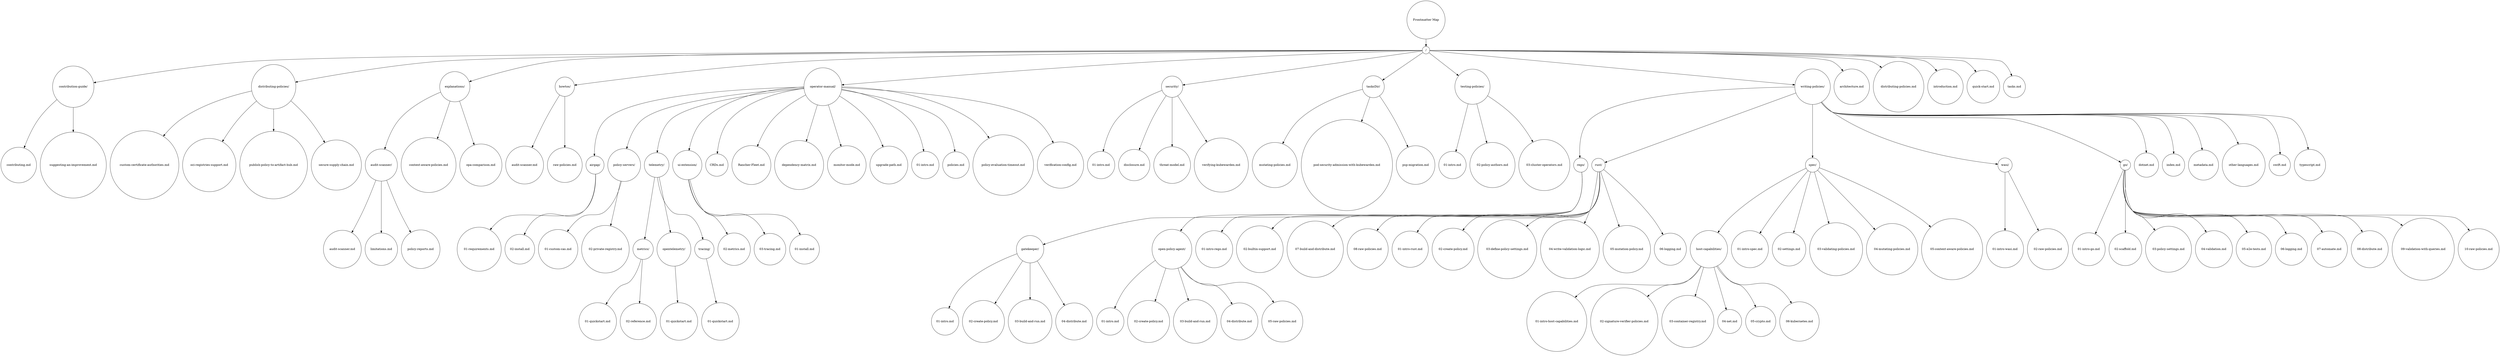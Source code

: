 digraph tree {
	"root" [label="Frontmatter Map", shape=circle]
	"/" [label="/", shape=circle]
	"contribution-guide/" [label="contribution-guide/", shape=circle]
	"distributing-policies/" [label="distributing-policies/", shape=circle]
	"explanations/" [label="explanations/", shape=circle]
	"howtos/" [label="howtos/", shape=circle]
	"operator-manual/" [label="operator-manual/", shape=circle]
	"security/" [label="security/", shape=circle]
	"tasksDir/" [label="tasksDir/", shape=circle]
	"testing-policies/" [label="testing-policies/", shape=circle]
	"writing-policies/" [label="writing-policies/", shape=circle]
	"/architecture.md" [label="architecture.md", shape=circle]
	"/distributing-policies.md" [label="distributing-policies.md", shape=circle]
	"/introduction.md" [label="introduction.md", shape=circle]
	"/quick-start.md" [label="quick-start.md", shape=circle]
	"/tasks.md" [label="tasks.md", shape=circle]
	"/contribution-guide/contributing.md" [label="contributing.md", shape=circle]
	"/contribution-guide/suggesting-an-improvement.md" [label="suggesting-an-improvement.md", shape=circle]
	"/distributing-policies/custom-certificate-authorities.md" [label="custom-certificate-authorities.md", shape=circle]
	"/distributing-policies/oci-registries-support.md" [label="oci-registries-support.md", shape=circle]
	"/distributing-policies/publish-policy-to-artifact-hub.md" [label="publish-policy-to-artifact-hub.md", shape=circle]
	"/distributing-policies/secure-supply-chain.md" [label="secure-supply-chain.md", shape=circle]
	"audit-scanner/" [label="audit-scanner/", shape=circle]
	"/explanations/context-aware-policies.md" [label="context-aware-policies.md", shape=circle]
	"/explanations/opa-comparison.md" [label="opa-comparison.md", shape=circle]
	"/howtos/audit-scanner.md" [label="audit-scanner.md", shape=circle]
	"/howtos/raw-policies.md" [label="raw-policies.md", shape=circle]
	"airgap/" [label="airgap/", shape=circle]
	"policy-servers/" [label="policy-servers/", shape=circle]
	"telemetry/" [label="telemetry/", shape=circle]
	"ui-extension/" [label="ui-extension/", shape=circle]
	"/operator-manual/CRDs.md" [label="CRDs.md", shape=circle]
	"/operator-manual/Rancher-Fleet.md" [label="Rancher-Fleet.md", shape=circle]
	"/operator-manual/dependency-matrix.md" [label="dependency-matrix.md", shape=circle]
	"/operator-manual/monitor-mode.md" [label="monitor-mode.md", shape=circle]
	"/operator-manual/upgrade-path.md" [label="upgrade-path.md", shape=circle]
	"/operator-manual/01-intro.md" [label="01-intro.md", shape=circle]
	"/operator-manual/policies.md" [label="policies.md", shape=circle]
	"/operator-manual/policy-evaluation-timeout.md" [label="policy-evaluation-timeout.md", shape=circle]
	"/operator-manual/verification-config.md" [label="verification-config.md", shape=circle]
	"/security/01-intro.md" [label="01-intro.md", shape=circle]
	"/security/disclosure.md" [label="disclosure.md", shape=circle]
	"/security/threat-model.md" [label="threat-model.md", shape=circle]
	"/security/verifying-kubewarden.md" [label="verifying-kubewarden.md", shape=circle]
	"/tasksDir/mutating-policies.md" [label="mutating-policies.md", shape=circle]
	"/tasksDir/pod-security-admission-with-kubewarden.md" [label="pod-security-admission-with-kubewarden.md", shape=circle]
	"/tasksDir/psp-migration.md" [label="psp-migration.md", shape=circle]
	"/testing-policies/01-intro.md" [label="01-intro.md", shape=circle]
	"/testing-policies/02-policy-authors.md" [label="02-policy-authors.md", shape=circle]
	"/testing-policies/03-cluster-operators.md" [label="03-cluster-operators.md", shape=circle]
	"rego/" [label="rego/", shape=circle]
	"rust/" [label="rust/", shape=circle]
	"spec/" [label="spec/", shape=circle]
	"wasi/" [label="wasi/", shape=circle]
	"go/" [label="go/", shape=circle]
	"/writing-policies/dotnet.md" [label="dotnet.md", shape=circle]
	"/writing-policies/index.md" [label="index.md", shape=circle]
	"/writing-policies/metadata.md" [label="metadata.md", shape=circle]
	"/writing-policies/other-languages.md" [label="other-languages.md", shape=circle]
	"/writing-policies/swift.md" [label="swift.md", shape=circle]
	"/writing-policies/typescript.md" [label="typescript.md", shape=circle]
	"/explanations/audit-scanner/audit-scanner.md" [label="audit-scanner.md", shape=circle]
	"/explanations/audit-scanner/limitations.md" [label="limitations.md", shape=circle]
	"/explanations/audit-scanner/policy-reports.md" [label="policy-reports.md", shape=circle]
	"/operator-manual/airgap/01-requirements.md" [label="01-requirements.md", shape=circle]
	"/operator-manual/airgap/02-install.md" [label="02-install.md", shape=circle]
	"/operator-manual/policy-servers/01-custom-cas.md" [label="01-custom-cas.md", shape=circle]
	"/operator-manual/policy-servers/02-private-registry.md" [label="02-private-registry.md", shape=circle]
	"metrics/" [label="metrics/", shape=circle]
	"opentelemetry/" [label="opentelemetry/", shape=circle]
	"tracing/" [label="tracing/", shape=circle]
	"/operator-manual/ui-extension/02-metrics.md" [label="02-metrics.md", shape=circle]
	"/operator-manual/ui-extension/03-tracing.md" [label="03-tracing.md", shape=circle]
	"/operator-manual/ui-extension/01-install.md" [label="01-install.md", shape=circle]
	"gatekeeper/" [label="gatekeeper/", shape=circle]
	"open-policy-agent/" [label="open-policy-agent/", shape=circle]
	"/writing-policies/rego/01-intro-rego.md" [label="01-intro-rego.md", shape=circle]
	"/writing-policies/rego/02-builtin-support.md" [label="02-builtin-support.md", shape=circle]
	"/writing-policies/rust/07-build-and-distribute.md" [label="07-build-and-distribute.md", shape=circle]
	"/writing-policies/rust/08-raw-policies.md" [label="08-raw-policies.md", shape=circle]
	"/writing-policies/rust/01-intro-rust.md" [label="01-intro-rust.md", shape=circle]
	"/writing-policies/rust/02-create-policy.md" [label="02-create-policy.md", shape=circle]
	"/writing-policies/rust/03-define-policy-settings.md" [label="03-define-policy-settings.md", shape=circle]
	"/writing-policies/rust/04-write-validation-logic.md" [label="04-write-validation-logic.md", shape=circle]
	"/writing-policies/rust/05-mutation-policy.md" [label="05-mutation-policy.md", shape=circle]
	"/writing-policies/rust/06-logging.md" [label="06-logging.md", shape=circle]
	"host-capabilities/" [label="host-capabilities/", shape=circle]
	"/writing-policies/spec/01-intro-spec.md" [label="01-intro-spec.md", shape=circle]
	"/writing-policies/spec/02-settings.md" [label="02-settings.md", shape=circle]
	"/writing-policies/spec/03-validating-policies.md" [label="03-validating-policies.md", shape=circle]
	"/writing-policies/spec/04-mutating-policies.md" [label="04-mutating-policies.md", shape=circle]
	"/writing-policies/spec/05-context-aware-policies.md" [label="05-context-aware-policies.md", shape=circle]
	"/writing-policies/wasi/01-intro-wasi.md" [label="01-intro-wasi.md", shape=circle]
	"/writing-policies/wasi/02-raw-policies.md" [label="02-raw-policies.md", shape=circle]
	"/writing-policies/go/01-intro-go.md" [label="01-intro-go.md", shape=circle]
	"/writing-policies/go/02-scaffold.md" [label="02-scaffold.md", shape=circle]
	"/writing-policies/go/03-policy-settings.md" [label="03-policy-settings.md", shape=circle]
	"/writing-policies/go/04-validation.md" [label="04-validation.md", shape=circle]
	"/writing-policies/go/05-e2e-tests.md" [label="05-e2e-tests.md", shape=circle]
	"/writing-policies/go/06-logging.md" [label="06-logging.md", shape=circle]
	"/writing-policies/go/07-automate.md" [label="07-automate.md", shape=circle]
	"/writing-policies/go/08-distribute.md" [label="08-distribute.md", shape=circle]
	"/writing-policies/go/09-validation-with-queries.md" [label="09-validation-with-queries.md", shape=circle]
	"/writing-policies/go/10-raw-policies.md" [label="10-raw-policies.md", shape=circle]
	"/operator-manual/telemetry/metrics/01-quickstart.md" [label="01-quickstart.md", shape=circle]
	"/operator-manual/telemetry/metrics/02-reference.md" [label="02-reference.md", shape=circle]
	"/operator-manual/telemetry/opentelemetry/01-quickstart.md" [label="01-quickstart.md", shape=circle]
	"/operator-manual/telemetry/tracing/01-quickstart.md" [label="01-quickstart.md", shape=circle]
	"/writing-policies/rego/gatekeeper/01-intro.md" [label="01-intro.md", shape=circle]
	"/writing-policies/rego/gatekeeper/02-create-policy.md" [label="02-create-policy.md", shape=circle]
	"/writing-policies/rego/gatekeeper/03-build-and-run.md" [label="03-build-and-run.md", shape=circle]
	"/writing-policies/rego/gatekeeper/04-distribute.md" [label="04-distribute.md", shape=circle]
	"/writing-policies/rego/open-policy-agent/01-intro.md" [label="01-intro.md", shape=circle]
	"/writing-policies/rego/open-policy-agent/02-create-policy.md" [label="02-create-policy.md", shape=circle]
	"/writing-policies/rego/open-policy-agent/03-build-and-run.md" [label="03-build-and-run.md", shape=circle]
	"/writing-policies/rego/open-policy-agent/04-distribute.md" [label="04-distribute.md", shape=circle]
	"/writing-policies/rego/open-policy-agent/05-raw-policies.md" [label="05-raw-policies.md", shape=circle]
	"/writing-policies/spec/host-capabilities/01-intro-host-capabilities.md" [label="01-intro-host-capabilities.md", shape=circle]
	"/writing-policies/spec/host-capabilities/02-signature-verifier-policies.md" [label="02-signature-verifier-policies.md", shape=circle]
	"/writing-policies/spec/host-capabilities/03-container-registry.md" [label="03-container-registry.md", shape=circle]
	"/writing-policies/spec/host-capabilities/04-net.md" [label="04-net.md", shape=circle]
	"/writing-policies/spec/host-capabilities/05-crypto.md" [label="05-crypto.md", shape=circle]
	"/writing-policies/spec/host-capabilities/06-kubernetes.md" [label="06-kubernetes.md", shape=circle]

	"root" -> "/"
	"/" -> "contribution-guide/"
	"/" -> "distributing-policies/"
	"/" -> "explanations/"
	"/" -> "howtos/"
	"/" -> "operator-manual/"
	"/" -> "security/"
	"/" -> "tasksDir/"
	"/" -> "testing-policies/"
	"/" -> "writing-policies/"
	"/" -> "/architecture.md"
	"/" -> "/distributing-policies.md"
	"/" -> "/introduction.md"
	"/" -> "/quick-start.md"
	"/" -> "/tasks.md"
	"contribution-guide/" -> "/contribution-guide/contributing.md"
	"contribution-guide/" -> "/contribution-guide/suggesting-an-improvement.md"
	"distributing-policies/" -> "/distributing-policies/custom-certificate-authorities.md"
	"distributing-policies/" -> "/distributing-policies/oci-registries-support.md"
	"distributing-policies/" -> "/distributing-policies/publish-policy-to-artifact-hub.md"
	"distributing-policies/" -> "/distributing-policies/secure-supply-chain.md"
	"explanations/" -> "audit-scanner/"
	"explanations/" -> "/explanations/context-aware-policies.md"
	"explanations/" -> "/explanations/opa-comparison.md"
	"howtos/" -> "/howtos/audit-scanner.md"
	"howtos/" -> "/howtos/raw-policies.md"
	"operator-manual/" -> "airgap/"
	"operator-manual/" -> "policy-servers/"
	"operator-manual/" -> "telemetry/"
	"operator-manual/" -> "ui-extension/"
	"operator-manual/" -> "/operator-manual/CRDs.md"
	"operator-manual/" -> "/operator-manual/Rancher-Fleet.md"
	"operator-manual/" -> "/operator-manual/dependency-matrix.md"
	"operator-manual/" -> "/operator-manual/monitor-mode.md"
	"operator-manual/" -> "/operator-manual/upgrade-path.md"
	"operator-manual/" -> "/operator-manual/01-intro.md"
	"operator-manual/" -> "/operator-manual/policies.md"
	"operator-manual/" -> "/operator-manual/policy-evaluation-timeout.md"
	"operator-manual/" -> "/operator-manual/verification-config.md"
	"security/" -> "/security/01-intro.md"
	"security/" -> "/security/disclosure.md"
	"security/" -> "/security/threat-model.md"
	"security/" -> "/security/verifying-kubewarden.md"
	"tasksDir/" -> "/tasksDir/mutating-policies.md"
	"tasksDir/" -> "/tasksDir/pod-security-admission-with-kubewarden.md"
	"tasksDir/" -> "/tasksDir/psp-migration.md"
	"testing-policies/" -> "/testing-policies/01-intro.md"
	"testing-policies/" -> "/testing-policies/02-policy-authors.md"
	"testing-policies/" -> "/testing-policies/03-cluster-operators.md"
	"writing-policies/" -> "rego/"
	"writing-policies/" -> "rust/"
	"writing-policies/" -> "spec/"
	"writing-policies/" -> "wasi/"
	"writing-policies/" -> "go/"
	"writing-policies/" -> "/writing-policies/dotnet.md"
	"writing-policies/" -> "/writing-policies/index.md"
	"writing-policies/" -> "/writing-policies/metadata.md"
	"writing-policies/" -> "/writing-policies/other-languages.md"
	"writing-policies/" -> "/writing-policies/swift.md"
	"writing-policies/" -> "/writing-policies/typescript.md"
	"audit-scanner/" -> "/explanations/audit-scanner/audit-scanner.md"
	"audit-scanner/" -> "/explanations/audit-scanner/limitations.md"
	"audit-scanner/" -> "/explanations/audit-scanner/policy-reports.md"
	"airgap/" -> "/operator-manual/airgap/01-requirements.md"
	"airgap/" -> "/operator-manual/airgap/02-install.md"
	"policy-servers/" -> "/operator-manual/policy-servers/01-custom-cas.md"
	"policy-servers/" -> "/operator-manual/policy-servers/02-private-registry.md"
	"telemetry/" -> "metrics/"
	"telemetry/" -> "opentelemetry/"
	"telemetry/" -> "tracing/"
	"ui-extension/" -> "/operator-manual/ui-extension/02-metrics.md"
	"ui-extension/" -> "/operator-manual/ui-extension/03-tracing.md"
	"ui-extension/" -> "/operator-manual/ui-extension/01-install.md"
	"rego/" -> "gatekeeper/"
	"rego/" -> "open-policy-agent/"
	"rego/" -> "/writing-policies/rego/01-intro-rego.md"
	"rego/" -> "/writing-policies/rego/02-builtin-support.md"
	"rust/" -> "/writing-policies/rust/07-build-and-distribute.md"
	"rust/" -> "/writing-policies/rust/08-raw-policies.md"
	"rust/" -> "/writing-policies/rust/01-intro-rust.md"
	"rust/" -> "/writing-policies/rust/02-create-policy.md"
	"rust/" -> "/writing-policies/rust/03-define-policy-settings.md"
	"rust/" -> "/writing-policies/rust/04-write-validation-logic.md"
	"rust/" -> "/writing-policies/rust/05-mutation-policy.md"
	"rust/" -> "/writing-policies/rust/06-logging.md"
	"spec/" -> "host-capabilities/"
	"spec/" -> "/writing-policies/spec/01-intro-spec.md"
	"spec/" -> "/writing-policies/spec/02-settings.md"
	"spec/" -> "/writing-policies/spec/03-validating-policies.md"
	"spec/" -> "/writing-policies/spec/04-mutating-policies.md"
	"spec/" -> "/writing-policies/spec/05-context-aware-policies.md"
	"wasi/" -> "/writing-policies/wasi/01-intro-wasi.md"
	"wasi/" -> "/writing-policies/wasi/02-raw-policies.md"
	"go/" -> "/writing-policies/go/01-intro-go.md"
	"go/" -> "/writing-policies/go/02-scaffold.md"
	"go/" -> "/writing-policies/go/03-policy-settings.md"
	"go/" -> "/writing-policies/go/04-validation.md"
	"go/" -> "/writing-policies/go/05-e2e-tests.md"
	"go/" -> "/writing-policies/go/06-logging.md"
	"go/" -> "/writing-policies/go/07-automate.md"
	"go/" -> "/writing-policies/go/08-distribute.md"
	"go/" -> "/writing-policies/go/09-validation-with-queries.md"
	"go/" -> "/writing-policies/go/10-raw-policies.md"
	"metrics/" -> "/operator-manual/telemetry/metrics/01-quickstart.md"
	"metrics/" -> "/operator-manual/telemetry/metrics/02-reference.md"
	"opentelemetry/" -> "/operator-manual/telemetry/opentelemetry/01-quickstart.md"
	"tracing/" -> "/operator-manual/telemetry/tracing/01-quickstart.md"
	"gatekeeper/" -> "/writing-policies/rego/gatekeeper/01-intro.md"
	"gatekeeper/" -> "/writing-policies/rego/gatekeeper/02-create-policy.md"
	"gatekeeper/" -> "/writing-policies/rego/gatekeeper/03-build-and-run.md"
	"gatekeeper/" -> "/writing-policies/rego/gatekeeper/04-distribute.md"
	"open-policy-agent/" -> "/writing-policies/rego/open-policy-agent/01-intro.md"
	"open-policy-agent/" -> "/writing-policies/rego/open-policy-agent/02-create-policy.md"
	"open-policy-agent/" -> "/writing-policies/rego/open-policy-agent/03-build-and-run.md"
	"open-policy-agent/" -> "/writing-policies/rego/open-policy-agent/04-distribute.md"
	"open-policy-agent/" -> "/writing-policies/rego/open-policy-agent/05-raw-policies.md"
	"host-capabilities/" -> "/writing-policies/spec/host-capabilities/01-intro-host-capabilities.md"
	"host-capabilities/" -> "/writing-policies/spec/host-capabilities/02-signature-verifier-policies.md"
	"host-capabilities/" -> "/writing-policies/spec/host-capabilities/03-container-registry.md"
	"host-capabilities/" -> "/writing-policies/spec/host-capabilities/04-net.md"
	"host-capabilities/" -> "/writing-policies/spec/host-capabilities/05-crypto.md"
	"host-capabilities/" -> "/writing-policies/spec/host-capabilities/06-kubernetes.md"
}